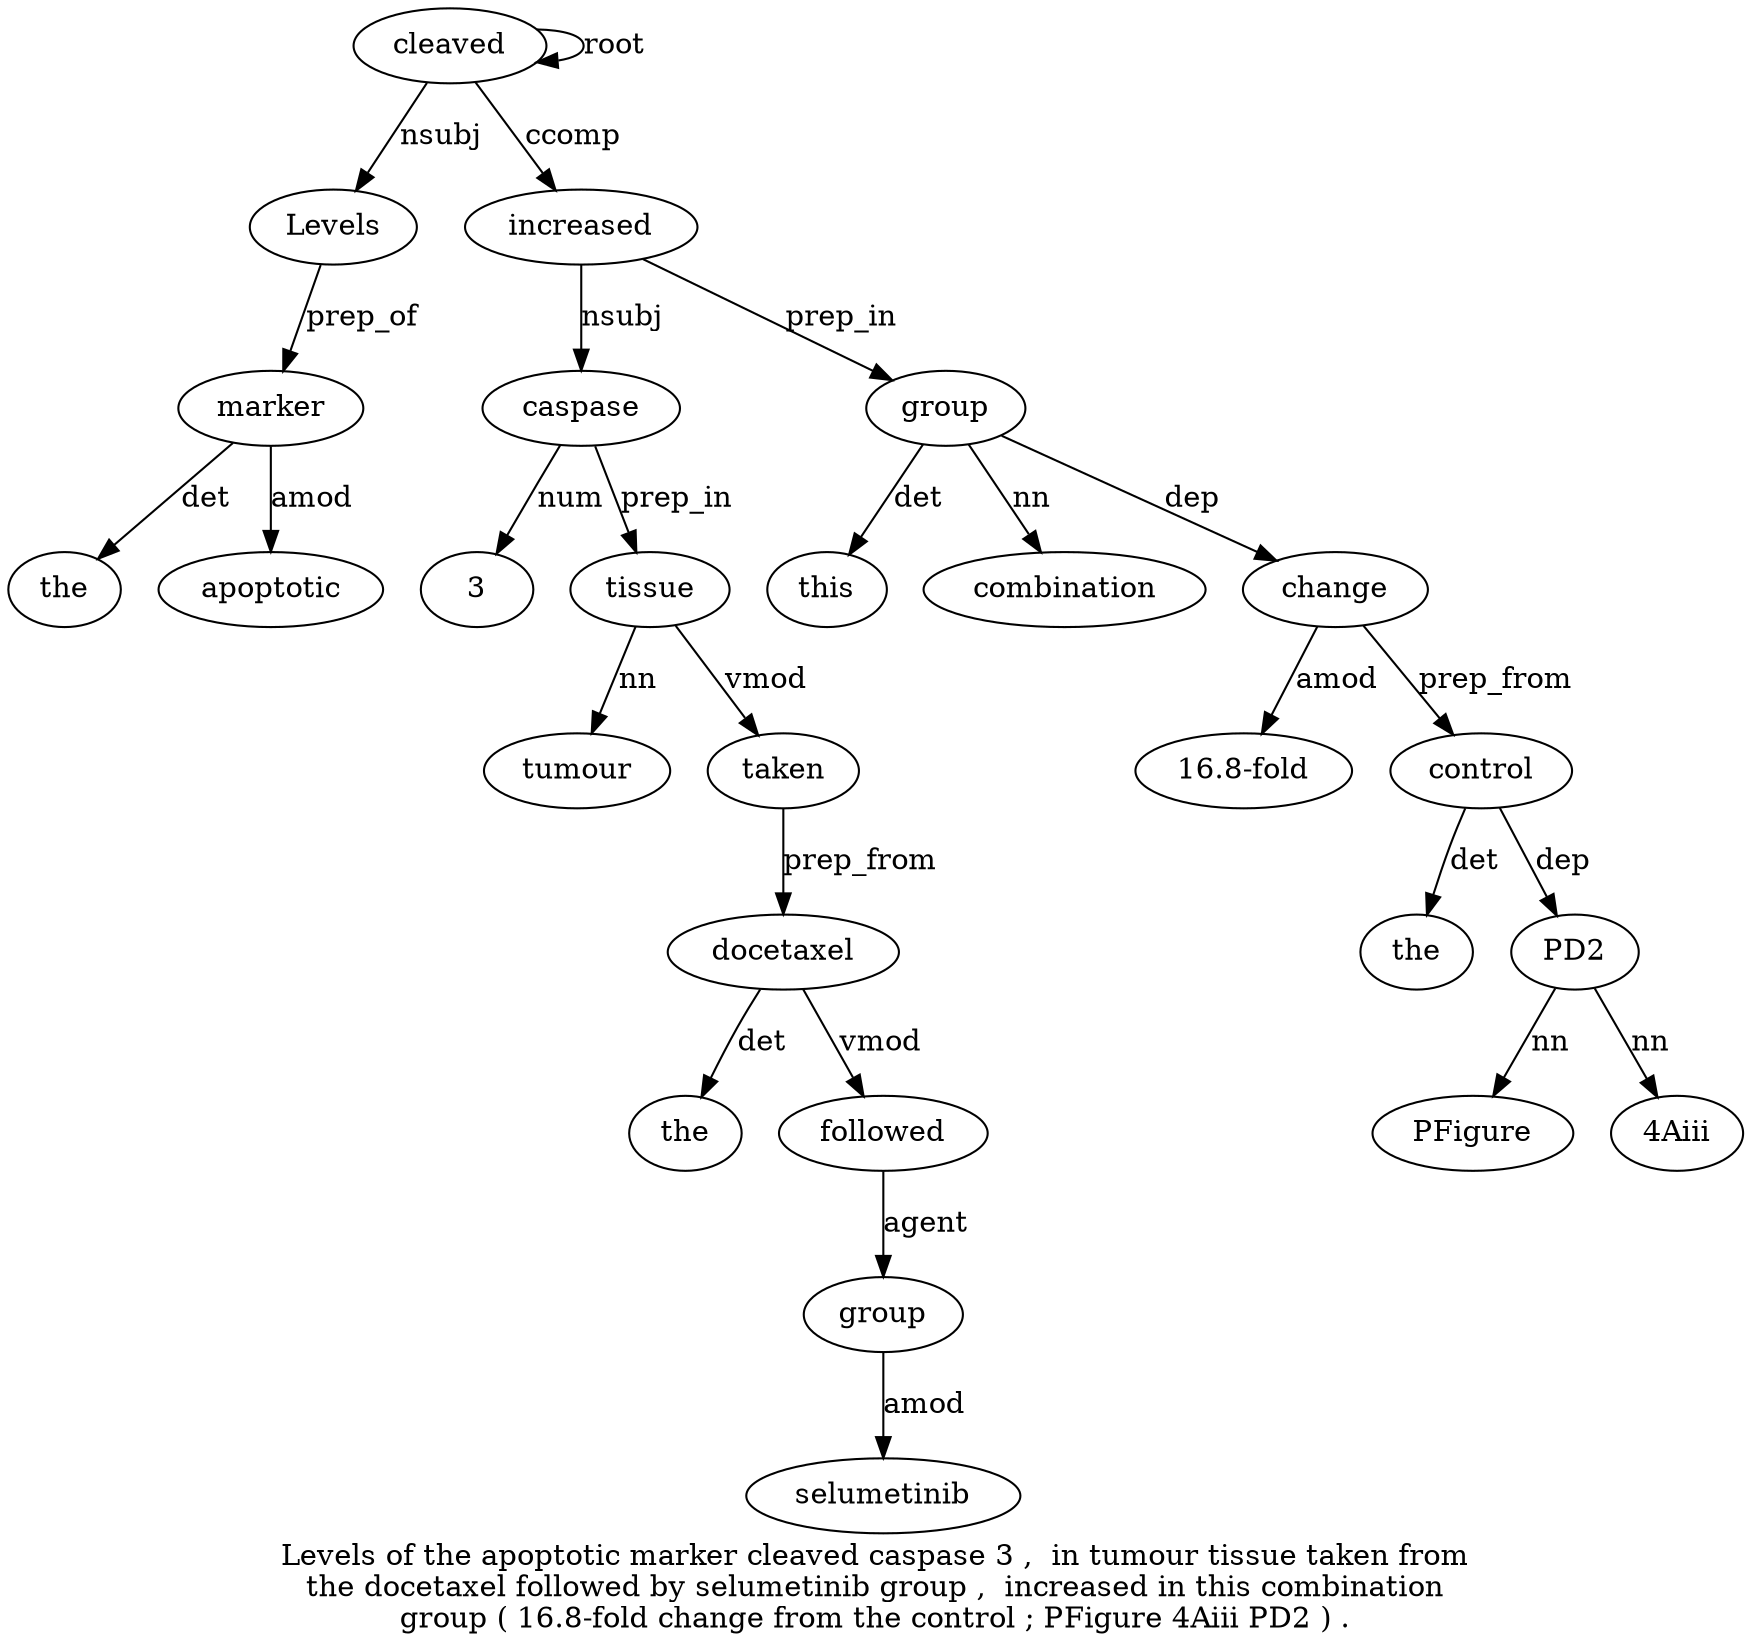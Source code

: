digraph "Levels of the apoptotic marker cleaved caspase 3 ,  in tumour tissue taken from the docetaxel followed by selumetinib group ,  increased in this combination group ( 16.8-fold change from the control ; PFigure 4Aiii PD2 ) ." {
label="Levels of the apoptotic marker cleaved caspase 3 ,  in tumour tissue taken from
the docetaxel followed by selumetinib group ,  increased in this combination
group ( 16.8-fold change from the control ; PFigure 4Aiii PD2 ) .";
cleaved6 [style=filled, fillcolor=white, label=cleaved];
Levels1 [style=filled, fillcolor=white, label=Levels];
cleaved6 -> Levels1  [label=nsubj];
marker5 [style=filled, fillcolor=white, label=marker];
the3 [style=filled, fillcolor=white, label=the];
marker5 -> the3  [label=det];
apoptotic4 [style=filled, fillcolor=white, label=apoptotic];
marker5 -> apoptotic4  [label=amod];
Levels1 -> marker5  [label=prep_of];
cleaved6 -> cleaved6  [label=root];
increased22 [style=filled, fillcolor=white, label=increased];
caspase7 [style=filled, fillcolor=white, label=caspase];
increased22 -> caspase7  [label=nsubj];
38 [style=filled, fillcolor=white, label=3];
caspase7 -> 38  [label=num];
tissue12 [style=filled, fillcolor=white, label=tissue];
tumour11 [style=filled, fillcolor=white, label=tumour];
tissue12 -> tumour11  [label=nn];
caspase7 -> tissue12  [label=prep_in];
taken13 [style=filled, fillcolor=white, label=taken];
tissue12 -> taken13  [label=vmod];
docetaxel16 [style=filled, fillcolor=white, label=docetaxel];
the15 [style=filled, fillcolor=white, label=the];
docetaxel16 -> the15  [label=det];
taken13 -> docetaxel16  [label=prep_from];
followed17 [style=filled, fillcolor=white, label=followed];
docetaxel16 -> followed17  [label=vmod];
group20 [style=filled, fillcolor=white, label=group];
selumetinib19 [style=filled, fillcolor=white, label=selumetinib];
group20 -> selumetinib19  [label=amod];
followed17 -> group20  [label=agent];
cleaved6 -> increased22  [label=ccomp];
group26 [style=filled, fillcolor=white, label=group];
this24 [style=filled, fillcolor=white, label=this];
group26 -> this24  [label=det];
combination25 [style=filled, fillcolor=white, label=combination];
group26 -> combination25  [label=nn];
increased22 -> group26  [label=prep_in];
change29 [style=filled, fillcolor=white, label=change];
"16.8-fold2" [style=filled, fillcolor=white, label="16.8-fold"];
change29 -> "16.8-fold2"  [label=amod];
group26 -> change29  [label=dep];
control32 [style=filled, fillcolor=white, label=control];
the31 [style=filled, fillcolor=white, label=the];
control32 -> the31  [label=det];
change29 -> control32  [label=prep_from];
PD236 [style=filled, fillcolor=white, label=PD2];
PFigure34 [style=filled, fillcolor=white, label=PFigure];
PD236 -> PFigure34  [label=nn];
"4Aiii35" [style=filled, fillcolor=white, label="4Aiii"];
PD236 -> "4Aiii35"  [label=nn];
control32 -> PD236  [label=dep];
}

